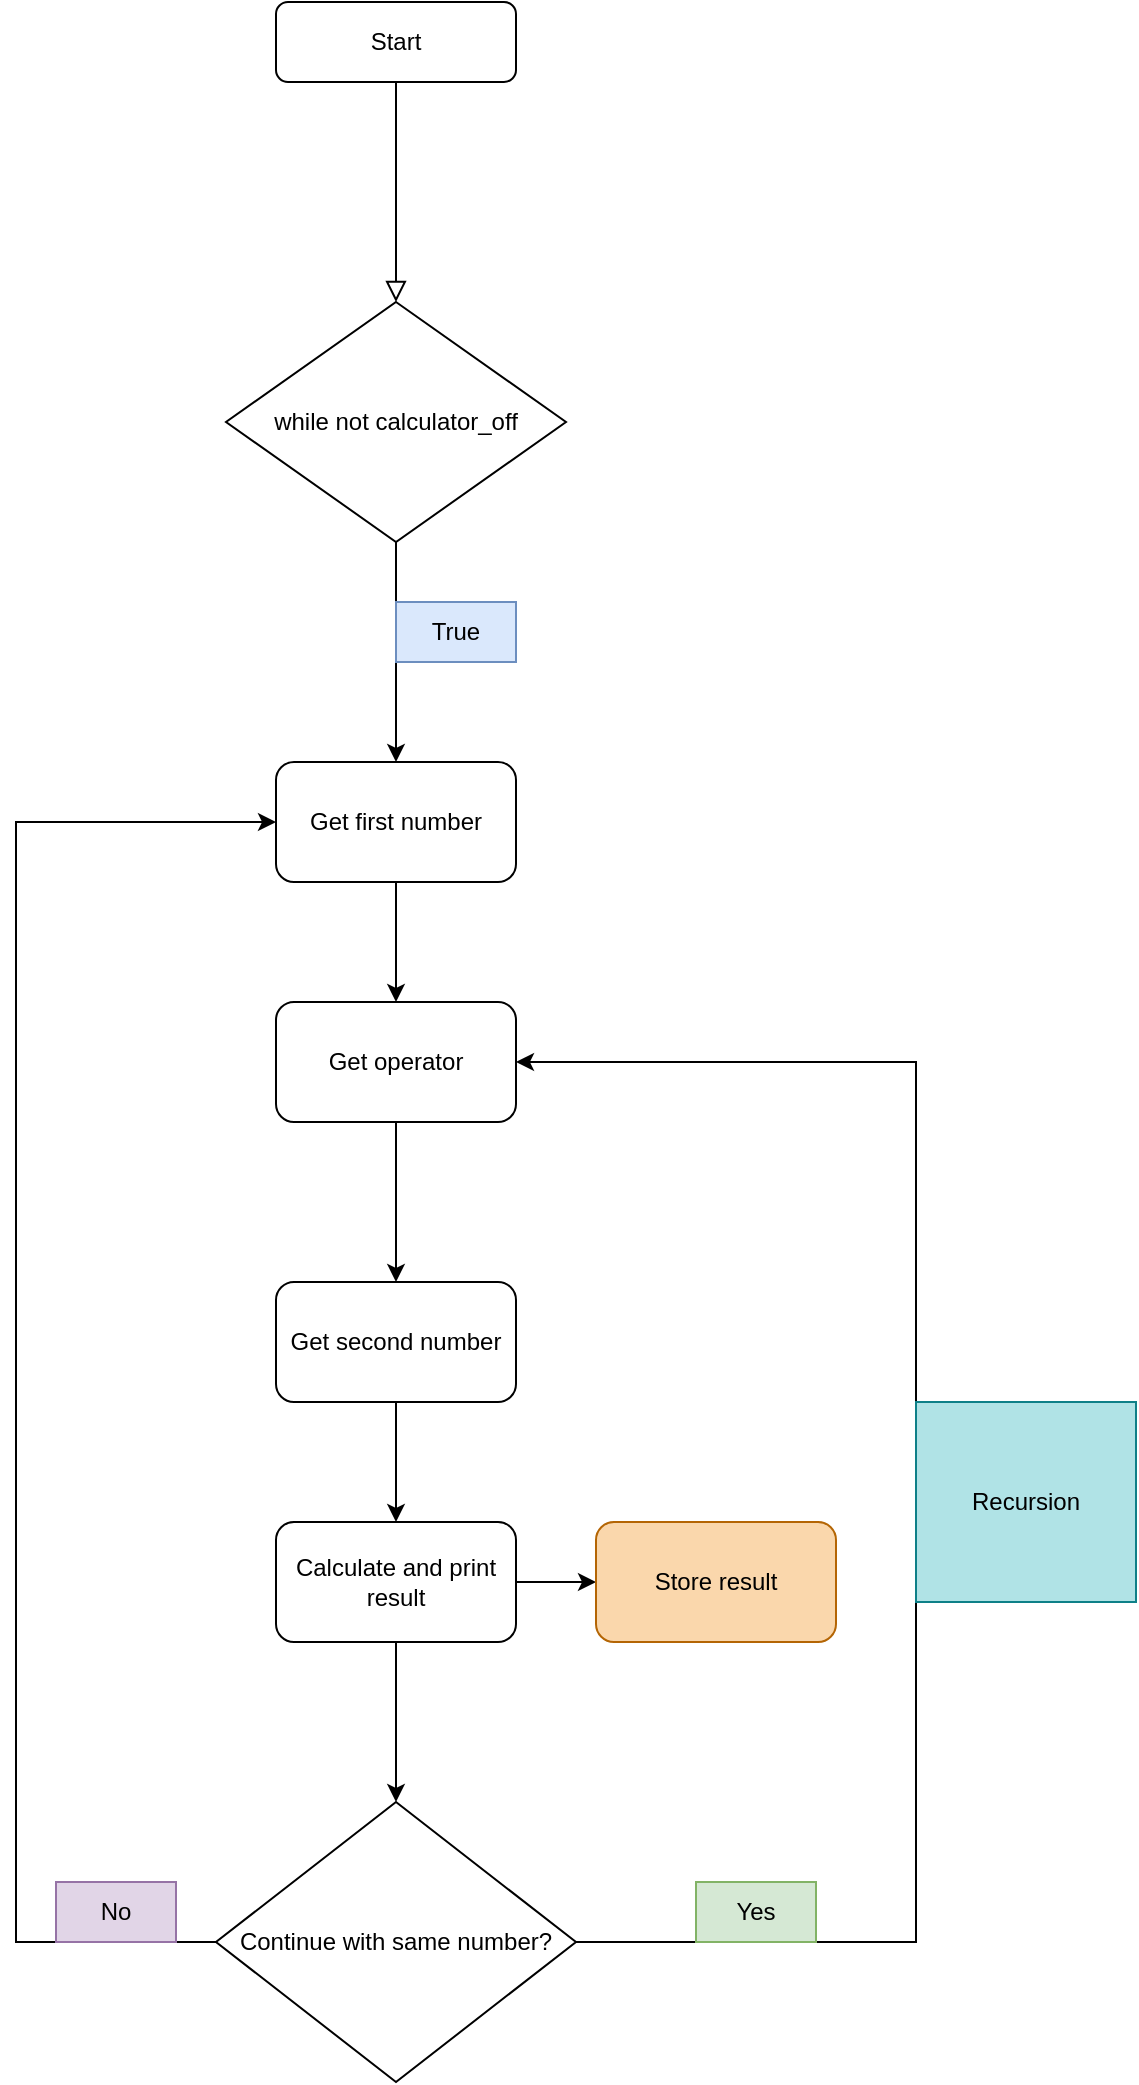 <mxfile version="20.0.4" type="github">
  <diagram id="C5RBs43oDa-KdzZeNtuy" name="Page-1">
    <mxGraphModel dx="782" dy="468" grid="1" gridSize="10" guides="1" tooltips="1" connect="1" arrows="1" fold="1" page="1" pageScale="1" pageWidth="827" pageHeight="1169" math="0" shadow="0">
      <root>
        <mxCell id="WIyWlLk6GJQsqaUBKTNV-0" />
        <mxCell id="WIyWlLk6GJQsqaUBKTNV-1" parent="WIyWlLk6GJQsqaUBKTNV-0" />
        <mxCell id="WIyWlLk6GJQsqaUBKTNV-2" value="" style="rounded=0;html=1;jettySize=auto;orthogonalLoop=1;fontSize=11;endArrow=block;endFill=0;endSize=8;strokeWidth=1;shadow=0;labelBackgroundColor=none;edgeStyle=orthogonalEdgeStyle;" parent="WIyWlLk6GJQsqaUBKTNV-1" source="WIyWlLk6GJQsqaUBKTNV-3" edge="1">
          <mxGeometry relative="1" as="geometry">
            <mxPoint x="220" y="170" as="targetPoint" />
          </mxGeometry>
        </mxCell>
        <mxCell id="WIyWlLk6GJQsqaUBKTNV-3" value="Start" style="rounded=1;whiteSpace=wrap;html=1;fontSize=12;glass=0;strokeWidth=1;shadow=0;" parent="WIyWlLk6GJQsqaUBKTNV-1" vertex="1">
          <mxGeometry x="160" y="20" width="120" height="40" as="geometry" />
        </mxCell>
        <mxCell id="9dd3eI1S-0zntfkPra2F-1" style="edgeStyle=orthogonalEdgeStyle;rounded=0;orthogonalLoop=1;jettySize=auto;html=1;exitX=0.5;exitY=1;exitDx=0;exitDy=0;" edge="1" parent="WIyWlLk6GJQsqaUBKTNV-1" source="9dd3eI1S-0zntfkPra2F-0">
          <mxGeometry relative="1" as="geometry">
            <mxPoint x="220" y="400" as="targetPoint" />
          </mxGeometry>
        </mxCell>
        <mxCell id="9dd3eI1S-0zntfkPra2F-0" value="while not calculator_off" style="rhombus;whiteSpace=wrap;html=1;" vertex="1" parent="WIyWlLk6GJQsqaUBKTNV-1">
          <mxGeometry x="135" y="170" width="170" height="120" as="geometry" />
        </mxCell>
        <mxCell id="9dd3eI1S-0zntfkPra2F-3" value="True" style="text;html=1;strokeColor=#6c8ebf;fillColor=#dae8fc;align=center;verticalAlign=middle;whiteSpace=wrap;rounded=0;" vertex="1" parent="WIyWlLk6GJQsqaUBKTNV-1">
          <mxGeometry x="220" y="320" width="60" height="30" as="geometry" />
        </mxCell>
        <mxCell id="9dd3eI1S-0zntfkPra2F-5" style="edgeStyle=orthogonalEdgeStyle;rounded=0;orthogonalLoop=1;jettySize=auto;html=1;exitX=0.5;exitY=1;exitDx=0;exitDy=0;" edge="1" parent="WIyWlLk6GJQsqaUBKTNV-1" source="9dd3eI1S-0zntfkPra2F-4" target="9dd3eI1S-0zntfkPra2F-6">
          <mxGeometry relative="1" as="geometry">
            <mxPoint x="220" y="550" as="targetPoint" />
          </mxGeometry>
        </mxCell>
        <mxCell id="9dd3eI1S-0zntfkPra2F-4" value="Get first number" style="rounded=1;whiteSpace=wrap;html=1;" vertex="1" parent="WIyWlLk6GJQsqaUBKTNV-1">
          <mxGeometry x="160" y="400" width="120" height="60" as="geometry" />
        </mxCell>
        <mxCell id="9dd3eI1S-0zntfkPra2F-8" style="edgeStyle=orthogonalEdgeStyle;rounded=0;orthogonalLoop=1;jettySize=auto;html=1;exitX=0.5;exitY=1;exitDx=0;exitDy=0;entryX=0.5;entryY=0;entryDx=0;entryDy=0;" edge="1" parent="WIyWlLk6GJQsqaUBKTNV-1" source="9dd3eI1S-0zntfkPra2F-6" target="9dd3eI1S-0zntfkPra2F-7">
          <mxGeometry relative="1" as="geometry" />
        </mxCell>
        <mxCell id="9dd3eI1S-0zntfkPra2F-6" value="Get operator" style="rounded=1;whiteSpace=wrap;html=1;" vertex="1" parent="WIyWlLk6GJQsqaUBKTNV-1">
          <mxGeometry x="160" y="520" width="120" height="60" as="geometry" />
        </mxCell>
        <mxCell id="9dd3eI1S-0zntfkPra2F-10" style="edgeStyle=orthogonalEdgeStyle;rounded=0;orthogonalLoop=1;jettySize=auto;html=1;exitX=0.5;exitY=1;exitDx=0;exitDy=0;" edge="1" parent="WIyWlLk6GJQsqaUBKTNV-1" source="9dd3eI1S-0zntfkPra2F-7" target="9dd3eI1S-0zntfkPra2F-9">
          <mxGeometry relative="1" as="geometry" />
        </mxCell>
        <mxCell id="9dd3eI1S-0zntfkPra2F-7" value="Get second number" style="rounded=1;whiteSpace=wrap;html=1;" vertex="1" parent="WIyWlLk6GJQsqaUBKTNV-1">
          <mxGeometry x="160" y="660" width="120" height="60" as="geometry" />
        </mxCell>
        <mxCell id="9dd3eI1S-0zntfkPra2F-12" style="edgeStyle=orthogonalEdgeStyle;rounded=0;orthogonalLoop=1;jettySize=auto;html=1;exitX=0.5;exitY=1;exitDx=0;exitDy=0;" edge="1" parent="WIyWlLk6GJQsqaUBKTNV-1" source="9dd3eI1S-0zntfkPra2F-9" target="9dd3eI1S-0zntfkPra2F-11">
          <mxGeometry relative="1" as="geometry" />
        </mxCell>
        <mxCell id="9dd3eI1S-0zntfkPra2F-19" style="edgeStyle=orthogonalEdgeStyle;rounded=0;orthogonalLoop=1;jettySize=auto;html=1;exitX=1;exitY=0.5;exitDx=0;exitDy=0;entryX=0;entryY=0.5;entryDx=0;entryDy=0;" edge="1" parent="WIyWlLk6GJQsqaUBKTNV-1" source="9dd3eI1S-0zntfkPra2F-9" target="9dd3eI1S-0zntfkPra2F-18">
          <mxGeometry relative="1" as="geometry" />
        </mxCell>
        <mxCell id="9dd3eI1S-0zntfkPra2F-9" value="Calculate and print result" style="rounded=1;whiteSpace=wrap;html=1;" vertex="1" parent="WIyWlLk6GJQsqaUBKTNV-1">
          <mxGeometry x="160" y="780" width="120" height="60" as="geometry" />
        </mxCell>
        <mxCell id="9dd3eI1S-0zntfkPra2F-14" style="edgeStyle=orthogonalEdgeStyle;rounded=0;orthogonalLoop=1;jettySize=auto;html=1;exitX=0;exitY=0.5;exitDx=0;exitDy=0;entryX=0;entryY=0.5;entryDx=0;entryDy=0;" edge="1" parent="WIyWlLk6GJQsqaUBKTNV-1" source="9dd3eI1S-0zntfkPra2F-11" target="9dd3eI1S-0zntfkPra2F-4">
          <mxGeometry relative="1" as="geometry">
            <Array as="points">
              <mxPoint x="30" y="990" />
              <mxPoint x="30" y="430" />
            </Array>
          </mxGeometry>
        </mxCell>
        <mxCell id="9dd3eI1S-0zntfkPra2F-16" style="edgeStyle=orthogonalEdgeStyle;rounded=0;orthogonalLoop=1;jettySize=auto;html=1;exitX=1;exitY=0.5;exitDx=0;exitDy=0;entryX=1;entryY=0.5;entryDx=0;entryDy=0;" edge="1" parent="WIyWlLk6GJQsqaUBKTNV-1" source="9dd3eI1S-0zntfkPra2F-11" target="9dd3eI1S-0zntfkPra2F-6">
          <mxGeometry relative="1" as="geometry">
            <Array as="points">
              <mxPoint x="480" y="990" />
              <mxPoint x="480" y="550" />
            </Array>
          </mxGeometry>
        </mxCell>
        <mxCell id="9dd3eI1S-0zntfkPra2F-11" value="Continue with same number?" style="rhombus;whiteSpace=wrap;html=1;" vertex="1" parent="WIyWlLk6GJQsqaUBKTNV-1">
          <mxGeometry x="130" y="920" width="180" height="140" as="geometry" />
        </mxCell>
        <mxCell id="9dd3eI1S-0zntfkPra2F-15" value="No" style="text;html=1;strokeColor=#9673a6;fillColor=#e1d5e7;align=center;verticalAlign=middle;whiteSpace=wrap;rounded=0;" vertex="1" parent="WIyWlLk6GJQsqaUBKTNV-1">
          <mxGeometry x="50" y="960" width="60" height="30" as="geometry" />
        </mxCell>
        <mxCell id="9dd3eI1S-0zntfkPra2F-17" value="Yes" style="text;html=1;strokeColor=#82b366;fillColor=#d5e8d4;align=center;verticalAlign=middle;whiteSpace=wrap;rounded=0;" vertex="1" parent="WIyWlLk6GJQsqaUBKTNV-1">
          <mxGeometry x="370" y="960" width="60" height="30" as="geometry" />
        </mxCell>
        <mxCell id="9dd3eI1S-0zntfkPra2F-18" value="Store result" style="rounded=1;whiteSpace=wrap;html=1;fillColor=#fad7ac;strokeColor=#b46504;" vertex="1" parent="WIyWlLk6GJQsqaUBKTNV-1">
          <mxGeometry x="320" y="780" width="120" height="60" as="geometry" />
        </mxCell>
        <mxCell id="9dd3eI1S-0zntfkPra2F-20" value="Recursion" style="text;html=1;strokeColor=#0e8088;fillColor=#b0e3e6;align=center;verticalAlign=middle;whiteSpace=wrap;rounded=0;" vertex="1" parent="WIyWlLk6GJQsqaUBKTNV-1">
          <mxGeometry x="480" y="720" width="110" height="100" as="geometry" />
        </mxCell>
      </root>
    </mxGraphModel>
  </diagram>
</mxfile>
